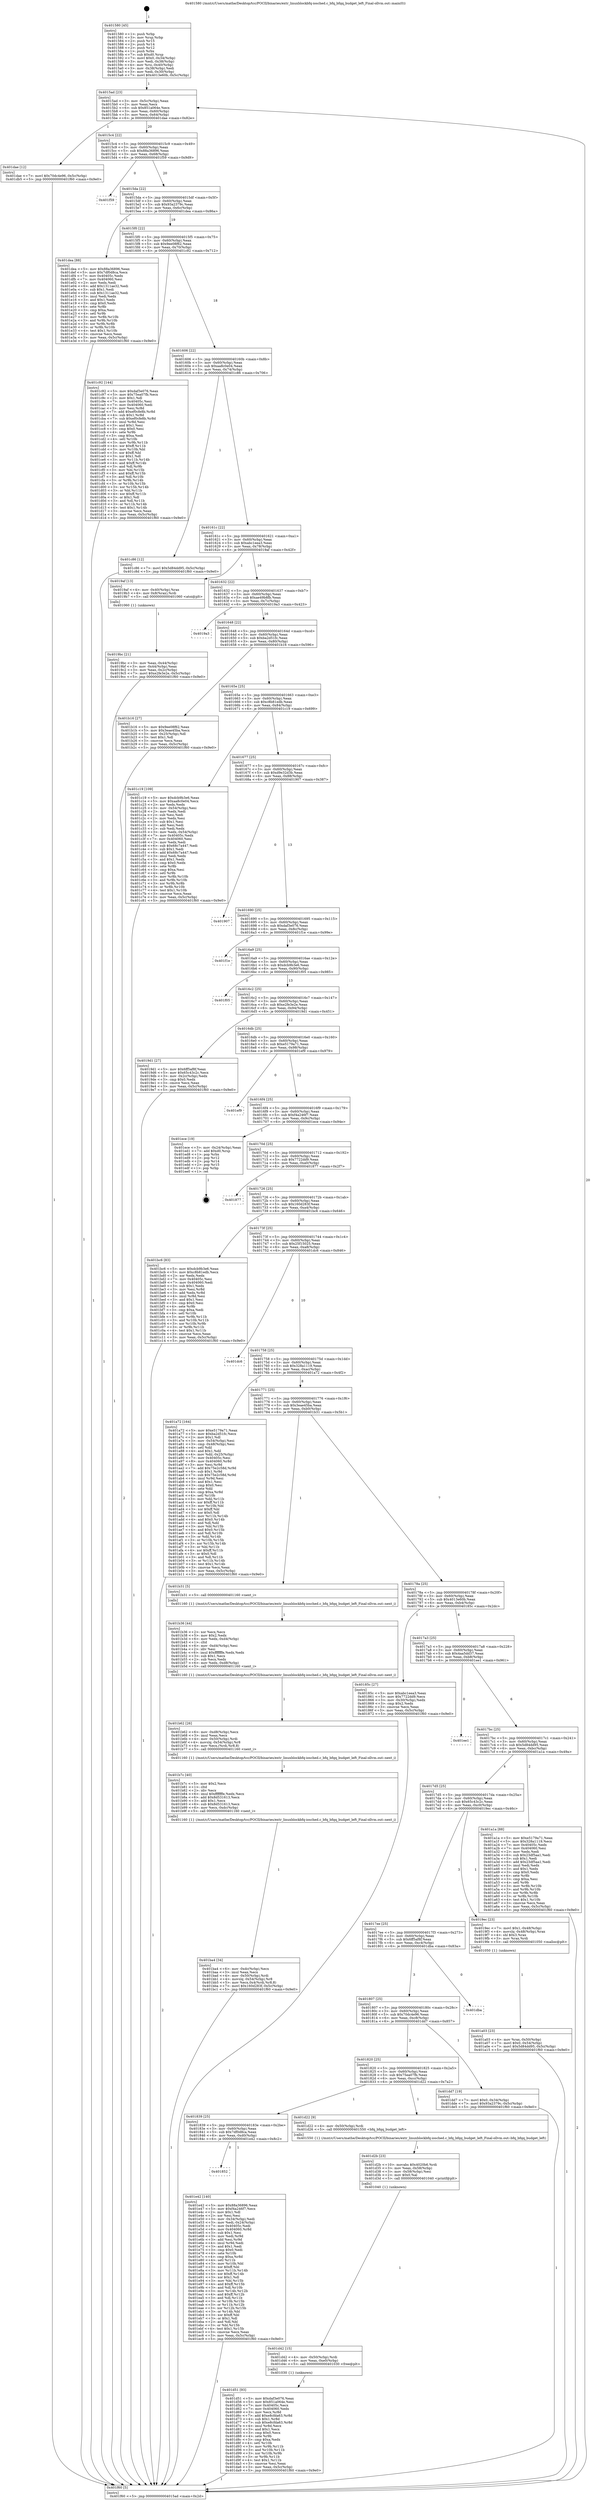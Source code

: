 digraph "0x401580" {
  label = "0x401580 (/mnt/c/Users/mathe/Desktop/tcc/POCII/binaries/extr_linuxblockbfq-iosched.c_bfq_bfqq_budget_left_Final-ollvm.out::main(0))"
  labelloc = "t"
  node[shape=record]

  Entry [label="",width=0.3,height=0.3,shape=circle,fillcolor=black,style=filled]
  "0x4015ad" [label="{
     0x4015ad [23]\l
     | [instrs]\l
     &nbsp;&nbsp;0x4015ad \<+3\>: mov -0x5c(%rbp),%eax\l
     &nbsp;&nbsp;0x4015b0 \<+2\>: mov %eax,%ecx\l
     &nbsp;&nbsp;0x4015b2 \<+6\>: sub $0x851a064e,%ecx\l
     &nbsp;&nbsp;0x4015b8 \<+3\>: mov %eax,-0x60(%rbp)\l
     &nbsp;&nbsp;0x4015bb \<+3\>: mov %ecx,-0x64(%rbp)\l
     &nbsp;&nbsp;0x4015be \<+6\>: je 0000000000401dae \<main+0x82e\>\l
  }"]
  "0x401dae" [label="{
     0x401dae [12]\l
     | [instrs]\l
     &nbsp;&nbsp;0x401dae \<+7\>: movl $0x70dc4e96,-0x5c(%rbp)\l
     &nbsp;&nbsp;0x401db5 \<+5\>: jmp 0000000000401f60 \<main+0x9e0\>\l
  }"]
  "0x4015c4" [label="{
     0x4015c4 [22]\l
     | [instrs]\l
     &nbsp;&nbsp;0x4015c4 \<+5\>: jmp 00000000004015c9 \<main+0x49\>\l
     &nbsp;&nbsp;0x4015c9 \<+3\>: mov -0x60(%rbp),%eax\l
     &nbsp;&nbsp;0x4015cc \<+5\>: sub $0x88a36896,%eax\l
     &nbsp;&nbsp;0x4015d1 \<+3\>: mov %eax,-0x68(%rbp)\l
     &nbsp;&nbsp;0x4015d4 \<+6\>: je 0000000000401f59 \<main+0x9d9\>\l
  }"]
  Exit [label="",width=0.3,height=0.3,shape=circle,fillcolor=black,style=filled,peripheries=2]
  "0x401f59" [label="{
     0x401f59\l
  }", style=dashed]
  "0x4015da" [label="{
     0x4015da [22]\l
     | [instrs]\l
     &nbsp;&nbsp;0x4015da \<+5\>: jmp 00000000004015df \<main+0x5f\>\l
     &nbsp;&nbsp;0x4015df \<+3\>: mov -0x60(%rbp),%eax\l
     &nbsp;&nbsp;0x4015e2 \<+5\>: sub $0x93a2379c,%eax\l
     &nbsp;&nbsp;0x4015e7 \<+3\>: mov %eax,-0x6c(%rbp)\l
     &nbsp;&nbsp;0x4015ea \<+6\>: je 0000000000401dea \<main+0x86a\>\l
  }"]
  "0x401852" [label="{
     0x401852\l
  }", style=dashed]
  "0x401dea" [label="{
     0x401dea [88]\l
     | [instrs]\l
     &nbsp;&nbsp;0x401dea \<+5\>: mov $0x88a36896,%eax\l
     &nbsp;&nbsp;0x401def \<+5\>: mov $0x7df0d8ca,%ecx\l
     &nbsp;&nbsp;0x401df4 \<+7\>: mov 0x40405c,%edx\l
     &nbsp;&nbsp;0x401dfb \<+7\>: mov 0x404060,%esi\l
     &nbsp;&nbsp;0x401e02 \<+2\>: mov %edx,%edi\l
     &nbsp;&nbsp;0x401e04 \<+6\>: add $0x1311ae32,%edi\l
     &nbsp;&nbsp;0x401e0a \<+3\>: sub $0x1,%edi\l
     &nbsp;&nbsp;0x401e0d \<+6\>: sub $0x1311ae32,%edi\l
     &nbsp;&nbsp;0x401e13 \<+3\>: imul %edi,%edx\l
     &nbsp;&nbsp;0x401e16 \<+3\>: and $0x1,%edx\l
     &nbsp;&nbsp;0x401e19 \<+3\>: cmp $0x0,%edx\l
     &nbsp;&nbsp;0x401e1c \<+4\>: sete %r8b\l
     &nbsp;&nbsp;0x401e20 \<+3\>: cmp $0xa,%esi\l
     &nbsp;&nbsp;0x401e23 \<+4\>: setl %r9b\l
     &nbsp;&nbsp;0x401e27 \<+3\>: mov %r8b,%r10b\l
     &nbsp;&nbsp;0x401e2a \<+3\>: and %r9b,%r10b\l
     &nbsp;&nbsp;0x401e2d \<+3\>: xor %r9b,%r8b\l
     &nbsp;&nbsp;0x401e30 \<+3\>: or %r8b,%r10b\l
     &nbsp;&nbsp;0x401e33 \<+4\>: test $0x1,%r10b\l
     &nbsp;&nbsp;0x401e37 \<+3\>: cmovne %ecx,%eax\l
     &nbsp;&nbsp;0x401e3a \<+3\>: mov %eax,-0x5c(%rbp)\l
     &nbsp;&nbsp;0x401e3d \<+5\>: jmp 0000000000401f60 \<main+0x9e0\>\l
  }"]
  "0x4015f0" [label="{
     0x4015f0 [22]\l
     | [instrs]\l
     &nbsp;&nbsp;0x4015f0 \<+5\>: jmp 00000000004015f5 \<main+0x75\>\l
     &nbsp;&nbsp;0x4015f5 \<+3\>: mov -0x60(%rbp),%eax\l
     &nbsp;&nbsp;0x4015f8 \<+5\>: sub $0x9ee08f62,%eax\l
     &nbsp;&nbsp;0x4015fd \<+3\>: mov %eax,-0x70(%rbp)\l
     &nbsp;&nbsp;0x401600 \<+6\>: je 0000000000401c92 \<main+0x712\>\l
  }"]
  "0x401e42" [label="{
     0x401e42 [140]\l
     | [instrs]\l
     &nbsp;&nbsp;0x401e42 \<+5\>: mov $0x88a36896,%eax\l
     &nbsp;&nbsp;0x401e47 \<+5\>: mov $0xf4a246f7,%ecx\l
     &nbsp;&nbsp;0x401e4c \<+2\>: mov $0x1,%dl\l
     &nbsp;&nbsp;0x401e4e \<+2\>: xor %esi,%esi\l
     &nbsp;&nbsp;0x401e50 \<+3\>: mov -0x34(%rbp),%edi\l
     &nbsp;&nbsp;0x401e53 \<+3\>: mov %edi,-0x24(%rbp)\l
     &nbsp;&nbsp;0x401e56 \<+7\>: mov 0x40405c,%edi\l
     &nbsp;&nbsp;0x401e5d \<+8\>: mov 0x404060,%r8d\l
     &nbsp;&nbsp;0x401e65 \<+3\>: sub $0x1,%esi\l
     &nbsp;&nbsp;0x401e68 \<+3\>: mov %edi,%r9d\l
     &nbsp;&nbsp;0x401e6b \<+3\>: add %esi,%r9d\l
     &nbsp;&nbsp;0x401e6e \<+4\>: imul %r9d,%edi\l
     &nbsp;&nbsp;0x401e72 \<+3\>: and $0x1,%edi\l
     &nbsp;&nbsp;0x401e75 \<+3\>: cmp $0x0,%edi\l
     &nbsp;&nbsp;0x401e78 \<+4\>: sete %r10b\l
     &nbsp;&nbsp;0x401e7c \<+4\>: cmp $0xa,%r8d\l
     &nbsp;&nbsp;0x401e80 \<+4\>: setl %r11b\l
     &nbsp;&nbsp;0x401e84 \<+3\>: mov %r10b,%bl\l
     &nbsp;&nbsp;0x401e87 \<+3\>: xor $0xff,%bl\l
     &nbsp;&nbsp;0x401e8a \<+3\>: mov %r11b,%r14b\l
     &nbsp;&nbsp;0x401e8d \<+4\>: xor $0xff,%r14b\l
     &nbsp;&nbsp;0x401e91 \<+3\>: xor $0x1,%dl\l
     &nbsp;&nbsp;0x401e94 \<+3\>: mov %bl,%r15b\l
     &nbsp;&nbsp;0x401e97 \<+4\>: and $0xff,%r15b\l
     &nbsp;&nbsp;0x401e9b \<+3\>: and %dl,%r10b\l
     &nbsp;&nbsp;0x401e9e \<+3\>: mov %r14b,%r12b\l
     &nbsp;&nbsp;0x401ea1 \<+4\>: and $0xff,%r12b\l
     &nbsp;&nbsp;0x401ea5 \<+3\>: and %dl,%r11b\l
     &nbsp;&nbsp;0x401ea8 \<+3\>: or %r10b,%r15b\l
     &nbsp;&nbsp;0x401eab \<+3\>: or %r11b,%r12b\l
     &nbsp;&nbsp;0x401eae \<+3\>: xor %r12b,%r15b\l
     &nbsp;&nbsp;0x401eb1 \<+3\>: or %r14b,%bl\l
     &nbsp;&nbsp;0x401eb4 \<+3\>: xor $0xff,%bl\l
     &nbsp;&nbsp;0x401eb7 \<+3\>: or $0x1,%dl\l
     &nbsp;&nbsp;0x401eba \<+2\>: and %dl,%bl\l
     &nbsp;&nbsp;0x401ebc \<+3\>: or %bl,%r15b\l
     &nbsp;&nbsp;0x401ebf \<+4\>: test $0x1,%r15b\l
     &nbsp;&nbsp;0x401ec3 \<+3\>: cmovne %ecx,%eax\l
     &nbsp;&nbsp;0x401ec6 \<+3\>: mov %eax,-0x5c(%rbp)\l
     &nbsp;&nbsp;0x401ec9 \<+5\>: jmp 0000000000401f60 \<main+0x9e0\>\l
  }"]
  "0x401c92" [label="{
     0x401c92 [144]\l
     | [instrs]\l
     &nbsp;&nbsp;0x401c92 \<+5\>: mov $0xdaf3e076,%eax\l
     &nbsp;&nbsp;0x401c97 \<+5\>: mov $0x75ea07fb,%ecx\l
     &nbsp;&nbsp;0x401c9c \<+2\>: mov $0x1,%dl\l
     &nbsp;&nbsp;0x401c9e \<+7\>: mov 0x40405c,%esi\l
     &nbsp;&nbsp;0x401ca5 \<+7\>: mov 0x404060,%edi\l
     &nbsp;&nbsp;0x401cac \<+3\>: mov %esi,%r8d\l
     &nbsp;&nbsp;0x401caf \<+7\>: add $0xef0cfe8b,%r8d\l
     &nbsp;&nbsp;0x401cb6 \<+4\>: sub $0x1,%r8d\l
     &nbsp;&nbsp;0x401cba \<+7\>: sub $0xef0cfe8b,%r8d\l
     &nbsp;&nbsp;0x401cc1 \<+4\>: imul %r8d,%esi\l
     &nbsp;&nbsp;0x401cc5 \<+3\>: and $0x1,%esi\l
     &nbsp;&nbsp;0x401cc8 \<+3\>: cmp $0x0,%esi\l
     &nbsp;&nbsp;0x401ccb \<+4\>: sete %r9b\l
     &nbsp;&nbsp;0x401ccf \<+3\>: cmp $0xa,%edi\l
     &nbsp;&nbsp;0x401cd2 \<+4\>: setl %r10b\l
     &nbsp;&nbsp;0x401cd6 \<+3\>: mov %r9b,%r11b\l
     &nbsp;&nbsp;0x401cd9 \<+4\>: xor $0xff,%r11b\l
     &nbsp;&nbsp;0x401cdd \<+3\>: mov %r10b,%bl\l
     &nbsp;&nbsp;0x401ce0 \<+3\>: xor $0xff,%bl\l
     &nbsp;&nbsp;0x401ce3 \<+3\>: xor $0x1,%dl\l
     &nbsp;&nbsp;0x401ce6 \<+3\>: mov %r11b,%r14b\l
     &nbsp;&nbsp;0x401ce9 \<+4\>: and $0xff,%r14b\l
     &nbsp;&nbsp;0x401ced \<+3\>: and %dl,%r9b\l
     &nbsp;&nbsp;0x401cf0 \<+3\>: mov %bl,%r15b\l
     &nbsp;&nbsp;0x401cf3 \<+4\>: and $0xff,%r15b\l
     &nbsp;&nbsp;0x401cf7 \<+3\>: and %dl,%r10b\l
     &nbsp;&nbsp;0x401cfa \<+3\>: or %r9b,%r14b\l
     &nbsp;&nbsp;0x401cfd \<+3\>: or %r10b,%r15b\l
     &nbsp;&nbsp;0x401d00 \<+3\>: xor %r15b,%r14b\l
     &nbsp;&nbsp;0x401d03 \<+3\>: or %bl,%r11b\l
     &nbsp;&nbsp;0x401d06 \<+4\>: xor $0xff,%r11b\l
     &nbsp;&nbsp;0x401d0a \<+3\>: or $0x1,%dl\l
     &nbsp;&nbsp;0x401d0d \<+3\>: and %dl,%r11b\l
     &nbsp;&nbsp;0x401d10 \<+3\>: or %r11b,%r14b\l
     &nbsp;&nbsp;0x401d13 \<+4\>: test $0x1,%r14b\l
     &nbsp;&nbsp;0x401d17 \<+3\>: cmovne %ecx,%eax\l
     &nbsp;&nbsp;0x401d1a \<+3\>: mov %eax,-0x5c(%rbp)\l
     &nbsp;&nbsp;0x401d1d \<+5\>: jmp 0000000000401f60 \<main+0x9e0\>\l
  }"]
  "0x401606" [label="{
     0x401606 [22]\l
     | [instrs]\l
     &nbsp;&nbsp;0x401606 \<+5\>: jmp 000000000040160b \<main+0x8b\>\l
     &nbsp;&nbsp;0x40160b \<+3\>: mov -0x60(%rbp),%eax\l
     &nbsp;&nbsp;0x40160e \<+5\>: sub $0xaa8c0e04,%eax\l
     &nbsp;&nbsp;0x401613 \<+3\>: mov %eax,-0x74(%rbp)\l
     &nbsp;&nbsp;0x401616 \<+6\>: je 0000000000401c86 \<main+0x706\>\l
  }"]
  "0x401d51" [label="{
     0x401d51 [93]\l
     | [instrs]\l
     &nbsp;&nbsp;0x401d51 \<+5\>: mov $0xdaf3e076,%eax\l
     &nbsp;&nbsp;0x401d56 \<+5\>: mov $0x851a064e,%esi\l
     &nbsp;&nbsp;0x401d5b \<+7\>: mov 0x40405c,%ecx\l
     &nbsp;&nbsp;0x401d62 \<+7\>: mov 0x404060,%edx\l
     &nbsp;&nbsp;0x401d69 \<+3\>: mov %ecx,%r8d\l
     &nbsp;&nbsp;0x401d6c \<+7\>: add $0xe8cfda63,%r8d\l
     &nbsp;&nbsp;0x401d73 \<+4\>: sub $0x1,%r8d\l
     &nbsp;&nbsp;0x401d77 \<+7\>: sub $0xe8cfda63,%r8d\l
     &nbsp;&nbsp;0x401d7e \<+4\>: imul %r8d,%ecx\l
     &nbsp;&nbsp;0x401d82 \<+3\>: and $0x1,%ecx\l
     &nbsp;&nbsp;0x401d85 \<+3\>: cmp $0x0,%ecx\l
     &nbsp;&nbsp;0x401d88 \<+4\>: sete %r9b\l
     &nbsp;&nbsp;0x401d8c \<+3\>: cmp $0xa,%edx\l
     &nbsp;&nbsp;0x401d8f \<+4\>: setl %r10b\l
     &nbsp;&nbsp;0x401d93 \<+3\>: mov %r9b,%r11b\l
     &nbsp;&nbsp;0x401d96 \<+3\>: and %r10b,%r11b\l
     &nbsp;&nbsp;0x401d99 \<+3\>: xor %r10b,%r9b\l
     &nbsp;&nbsp;0x401d9c \<+3\>: or %r9b,%r11b\l
     &nbsp;&nbsp;0x401d9f \<+4\>: test $0x1,%r11b\l
     &nbsp;&nbsp;0x401da3 \<+3\>: cmovne %esi,%eax\l
     &nbsp;&nbsp;0x401da6 \<+3\>: mov %eax,-0x5c(%rbp)\l
     &nbsp;&nbsp;0x401da9 \<+5\>: jmp 0000000000401f60 \<main+0x9e0\>\l
  }"]
  "0x401c86" [label="{
     0x401c86 [12]\l
     | [instrs]\l
     &nbsp;&nbsp;0x401c86 \<+7\>: movl $0x5d84dd95,-0x5c(%rbp)\l
     &nbsp;&nbsp;0x401c8d \<+5\>: jmp 0000000000401f60 \<main+0x9e0\>\l
  }"]
  "0x40161c" [label="{
     0x40161c [22]\l
     | [instrs]\l
     &nbsp;&nbsp;0x40161c \<+5\>: jmp 0000000000401621 \<main+0xa1\>\l
     &nbsp;&nbsp;0x401621 \<+3\>: mov -0x60(%rbp),%eax\l
     &nbsp;&nbsp;0x401624 \<+5\>: sub $0xabc1eea3,%eax\l
     &nbsp;&nbsp;0x401629 \<+3\>: mov %eax,-0x78(%rbp)\l
     &nbsp;&nbsp;0x40162c \<+6\>: je 00000000004019af \<main+0x42f\>\l
  }"]
  "0x401d42" [label="{
     0x401d42 [15]\l
     | [instrs]\l
     &nbsp;&nbsp;0x401d42 \<+4\>: mov -0x50(%rbp),%rdi\l
     &nbsp;&nbsp;0x401d46 \<+6\>: mov %eax,-0xe0(%rbp)\l
     &nbsp;&nbsp;0x401d4c \<+5\>: call 0000000000401030 \<free@plt\>\l
     | [calls]\l
     &nbsp;&nbsp;0x401030 \{1\} (unknown)\l
  }"]
  "0x4019af" [label="{
     0x4019af [13]\l
     | [instrs]\l
     &nbsp;&nbsp;0x4019af \<+4\>: mov -0x40(%rbp),%rax\l
     &nbsp;&nbsp;0x4019b3 \<+4\>: mov 0x8(%rax),%rdi\l
     &nbsp;&nbsp;0x4019b7 \<+5\>: call 0000000000401060 \<atoi@plt\>\l
     | [calls]\l
     &nbsp;&nbsp;0x401060 \{1\} (unknown)\l
  }"]
  "0x401632" [label="{
     0x401632 [22]\l
     | [instrs]\l
     &nbsp;&nbsp;0x401632 \<+5\>: jmp 0000000000401637 \<main+0xb7\>\l
     &nbsp;&nbsp;0x401637 \<+3\>: mov -0x60(%rbp),%eax\l
     &nbsp;&nbsp;0x40163a \<+5\>: sub $0xae49b8fb,%eax\l
     &nbsp;&nbsp;0x40163f \<+3\>: mov %eax,-0x7c(%rbp)\l
     &nbsp;&nbsp;0x401642 \<+6\>: je 00000000004019a3 \<main+0x423\>\l
  }"]
  "0x401d2b" [label="{
     0x401d2b [23]\l
     | [instrs]\l
     &nbsp;&nbsp;0x401d2b \<+10\>: movabs $0x4020b6,%rdi\l
     &nbsp;&nbsp;0x401d35 \<+3\>: mov %eax,-0x58(%rbp)\l
     &nbsp;&nbsp;0x401d38 \<+3\>: mov -0x58(%rbp),%esi\l
     &nbsp;&nbsp;0x401d3b \<+2\>: mov $0x0,%al\l
     &nbsp;&nbsp;0x401d3d \<+5\>: call 0000000000401040 \<printf@plt\>\l
     | [calls]\l
     &nbsp;&nbsp;0x401040 \{1\} (unknown)\l
  }"]
  "0x4019a3" [label="{
     0x4019a3\l
  }", style=dashed]
  "0x401648" [label="{
     0x401648 [22]\l
     | [instrs]\l
     &nbsp;&nbsp;0x401648 \<+5\>: jmp 000000000040164d \<main+0xcd\>\l
     &nbsp;&nbsp;0x40164d \<+3\>: mov -0x60(%rbp),%eax\l
     &nbsp;&nbsp;0x401650 \<+5\>: sub $0xba2d51fc,%eax\l
     &nbsp;&nbsp;0x401655 \<+3\>: mov %eax,-0x80(%rbp)\l
     &nbsp;&nbsp;0x401658 \<+6\>: je 0000000000401b16 \<main+0x596\>\l
  }"]
  "0x401839" [label="{
     0x401839 [25]\l
     | [instrs]\l
     &nbsp;&nbsp;0x401839 \<+5\>: jmp 000000000040183e \<main+0x2be\>\l
     &nbsp;&nbsp;0x40183e \<+3\>: mov -0x60(%rbp),%eax\l
     &nbsp;&nbsp;0x401841 \<+5\>: sub $0x7df0d8ca,%eax\l
     &nbsp;&nbsp;0x401846 \<+6\>: mov %eax,-0xd0(%rbp)\l
     &nbsp;&nbsp;0x40184c \<+6\>: je 0000000000401e42 \<main+0x8c2\>\l
  }"]
  "0x401b16" [label="{
     0x401b16 [27]\l
     | [instrs]\l
     &nbsp;&nbsp;0x401b16 \<+5\>: mov $0x9ee08f62,%eax\l
     &nbsp;&nbsp;0x401b1b \<+5\>: mov $0x3eae45ba,%ecx\l
     &nbsp;&nbsp;0x401b20 \<+3\>: mov -0x25(%rbp),%dl\l
     &nbsp;&nbsp;0x401b23 \<+3\>: test $0x1,%dl\l
     &nbsp;&nbsp;0x401b26 \<+3\>: cmovne %ecx,%eax\l
     &nbsp;&nbsp;0x401b29 \<+3\>: mov %eax,-0x5c(%rbp)\l
     &nbsp;&nbsp;0x401b2c \<+5\>: jmp 0000000000401f60 \<main+0x9e0\>\l
  }"]
  "0x40165e" [label="{
     0x40165e [25]\l
     | [instrs]\l
     &nbsp;&nbsp;0x40165e \<+5\>: jmp 0000000000401663 \<main+0xe3\>\l
     &nbsp;&nbsp;0x401663 \<+3\>: mov -0x60(%rbp),%eax\l
     &nbsp;&nbsp;0x401666 \<+5\>: sub $0xc8b81edb,%eax\l
     &nbsp;&nbsp;0x40166b \<+6\>: mov %eax,-0x84(%rbp)\l
     &nbsp;&nbsp;0x401671 \<+6\>: je 0000000000401c19 \<main+0x699\>\l
  }"]
  "0x401d22" [label="{
     0x401d22 [9]\l
     | [instrs]\l
     &nbsp;&nbsp;0x401d22 \<+4\>: mov -0x50(%rbp),%rdi\l
     &nbsp;&nbsp;0x401d26 \<+5\>: call 0000000000401550 \<bfq_bfqq_budget_left\>\l
     | [calls]\l
     &nbsp;&nbsp;0x401550 \{1\} (/mnt/c/Users/mathe/Desktop/tcc/POCII/binaries/extr_linuxblockbfq-iosched.c_bfq_bfqq_budget_left_Final-ollvm.out::bfq_bfqq_budget_left)\l
  }"]
  "0x401c19" [label="{
     0x401c19 [109]\l
     | [instrs]\l
     &nbsp;&nbsp;0x401c19 \<+5\>: mov $0xdcb9b3e6,%eax\l
     &nbsp;&nbsp;0x401c1e \<+5\>: mov $0xaa8c0e04,%ecx\l
     &nbsp;&nbsp;0x401c23 \<+2\>: xor %edx,%edx\l
     &nbsp;&nbsp;0x401c25 \<+3\>: mov -0x54(%rbp),%esi\l
     &nbsp;&nbsp;0x401c28 \<+2\>: mov %edx,%edi\l
     &nbsp;&nbsp;0x401c2a \<+2\>: sub %esi,%edi\l
     &nbsp;&nbsp;0x401c2c \<+2\>: mov %edx,%esi\l
     &nbsp;&nbsp;0x401c2e \<+3\>: sub $0x1,%esi\l
     &nbsp;&nbsp;0x401c31 \<+2\>: add %esi,%edi\l
     &nbsp;&nbsp;0x401c33 \<+2\>: sub %edi,%edx\l
     &nbsp;&nbsp;0x401c35 \<+3\>: mov %edx,-0x54(%rbp)\l
     &nbsp;&nbsp;0x401c38 \<+7\>: mov 0x40405c,%edx\l
     &nbsp;&nbsp;0x401c3f \<+7\>: mov 0x404060,%esi\l
     &nbsp;&nbsp;0x401c46 \<+2\>: mov %edx,%edi\l
     &nbsp;&nbsp;0x401c48 \<+6\>: sub $0x68c7a447,%edi\l
     &nbsp;&nbsp;0x401c4e \<+3\>: sub $0x1,%edi\l
     &nbsp;&nbsp;0x401c51 \<+6\>: add $0x68c7a447,%edi\l
     &nbsp;&nbsp;0x401c57 \<+3\>: imul %edi,%edx\l
     &nbsp;&nbsp;0x401c5a \<+3\>: and $0x1,%edx\l
     &nbsp;&nbsp;0x401c5d \<+3\>: cmp $0x0,%edx\l
     &nbsp;&nbsp;0x401c60 \<+4\>: sete %r8b\l
     &nbsp;&nbsp;0x401c64 \<+3\>: cmp $0xa,%esi\l
     &nbsp;&nbsp;0x401c67 \<+4\>: setl %r9b\l
     &nbsp;&nbsp;0x401c6b \<+3\>: mov %r8b,%r10b\l
     &nbsp;&nbsp;0x401c6e \<+3\>: and %r9b,%r10b\l
     &nbsp;&nbsp;0x401c71 \<+3\>: xor %r9b,%r8b\l
     &nbsp;&nbsp;0x401c74 \<+3\>: or %r8b,%r10b\l
     &nbsp;&nbsp;0x401c77 \<+4\>: test $0x1,%r10b\l
     &nbsp;&nbsp;0x401c7b \<+3\>: cmovne %ecx,%eax\l
     &nbsp;&nbsp;0x401c7e \<+3\>: mov %eax,-0x5c(%rbp)\l
     &nbsp;&nbsp;0x401c81 \<+5\>: jmp 0000000000401f60 \<main+0x9e0\>\l
  }"]
  "0x401677" [label="{
     0x401677 [25]\l
     | [instrs]\l
     &nbsp;&nbsp;0x401677 \<+5\>: jmp 000000000040167c \<main+0xfc\>\l
     &nbsp;&nbsp;0x40167c \<+3\>: mov -0x60(%rbp),%eax\l
     &nbsp;&nbsp;0x40167f \<+5\>: sub $0xd9e32d3b,%eax\l
     &nbsp;&nbsp;0x401684 \<+6\>: mov %eax,-0x88(%rbp)\l
     &nbsp;&nbsp;0x40168a \<+6\>: je 0000000000401907 \<main+0x387\>\l
  }"]
  "0x401820" [label="{
     0x401820 [25]\l
     | [instrs]\l
     &nbsp;&nbsp;0x401820 \<+5\>: jmp 0000000000401825 \<main+0x2a5\>\l
     &nbsp;&nbsp;0x401825 \<+3\>: mov -0x60(%rbp),%eax\l
     &nbsp;&nbsp;0x401828 \<+5\>: sub $0x75ea07fb,%eax\l
     &nbsp;&nbsp;0x40182d \<+6\>: mov %eax,-0xcc(%rbp)\l
     &nbsp;&nbsp;0x401833 \<+6\>: je 0000000000401d22 \<main+0x7a2\>\l
  }"]
  "0x401907" [label="{
     0x401907\l
  }", style=dashed]
  "0x401690" [label="{
     0x401690 [25]\l
     | [instrs]\l
     &nbsp;&nbsp;0x401690 \<+5\>: jmp 0000000000401695 \<main+0x115\>\l
     &nbsp;&nbsp;0x401695 \<+3\>: mov -0x60(%rbp),%eax\l
     &nbsp;&nbsp;0x401698 \<+5\>: sub $0xdaf3e076,%eax\l
     &nbsp;&nbsp;0x40169d \<+6\>: mov %eax,-0x8c(%rbp)\l
     &nbsp;&nbsp;0x4016a3 \<+6\>: je 0000000000401f1e \<main+0x99e\>\l
  }"]
  "0x401dd7" [label="{
     0x401dd7 [19]\l
     | [instrs]\l
     &nbsp;&nbsp;0x401dd7 \<+7\>: movl $0x0,-0x34(%rbp)\l
     &nbsp;&nbsp;0x401dde \<+7\>: movl $0x93a2379c,-0x5c(%rbp)\l
     &nbsp;&nbsp;0x401de5 \<+5\>: jmp 0000000000401f60 \<main+0x9e0\>\l
  }"]
  "0x401f1e" [label="{
     0x401f1e\l
  }", style=dashed]
  "0x4016a9" [label="{
     0x4016a9 [25]\l
     | [instrs]\l
     &nbsp;&nbsp;0x4016a9 \<+5\>: jmp 00000000004016ae \<main+0x12e\>\l
     &nbsp;&nbsp;0x4016ae \<+3\>: mov -0x60(%rbp),%eax\l
     &nbsp;&nbsp;0x4016b1 \<+5\>: sub $0xdcb9b3e6,%eax\l
     &nbsp;&nbsp;0x4016b6 \<+6\>: mov %eax,-0x90(%rbp)\l
     &nbsp;&nbsp;0x4016bc \<+6\>: je 0000000000401f05 \<main+0x985\>\l
  }"]
  "0x401807" [label="{
     0x401807 [25]\l
     | [instrs]\l
     &nbsp;&nbsp;0x401807 \<+5\>: jmp 000000000040180c \<main+0x28c\>\l
     &nbsp;&nbsp;0x40180c \<+3\>: mov -0x60(%rbp),%eax\l
     &nbsp;&nbsp;0x40180f \<+5\>: sub $0x70dc4e96,%eax\l
     &nbsp;&nbsp;0x401814 \<+6\>: mov %eax,-0xc8(%rbp)\l
     &nbsp;&nbsp;0x40181a \<+6\>: je 0000000000401dd7 \<main+0x857\>\l
  }"]
  "0x401f05" [label="{
     0x401f05\l
  }", style=dashed]
  "0x4016c2" [label="{
     0x4016c2 [25]\l
     | [instrs]\l
     &nbsp;&nbsp;0x4016c2 \<+5\>: jmp 00000000004016c7 \<main+0x147\>\l
     &nbsp;&nbsp;0x4016c7 \<+3\>: mov -0x60(%rbp),%eax\l
     &nbsp;&nbsp;0x4016ca \<+5\>: sub $0xe2fe3e2e,%eax\l
     &nbsp;&nbsp;0x4016cf \<+6\>: mov %eax,-0x94(%rbp)\l
     &nbsp;&nbsp;0x4016d5 \<+6\>: je 00000000004019d1 \<main+0x451\>\l
  }"]
  "0x401dba" [label="{
     0x401dba\l
  }", style=dashed]
  "0x4019d1" [label="{
     0x4019d1 [27]\l
     | [instrs]\l
     &nbsp;&nbsp;0x4019d1 \<+5\>: mov $0x6ff5af8f,%eax\l
     &nbsp;&nbsp;0x4019d6 \<+5\>: mov $0x65c43c2c,%ecx\l
     &nbsp;&nbsp;0x4019db \<+3\>: mov -0x2c(%rbp),%edx\l
     &nbsp;&nbsp;0x4019de \<+3\>: cmp $0x0,%edx\l
     &nbsp;&nbsp;0x4019e1 \<+3\>: cmove %ecx,%eax\l
     &nbsp;&nbsp;0x4019e4 \<+3\>: mov %eax,-0x5c(%rbp)\l
     &nbsp;&nbsp;0x4019e7 \<+5\>: jmp 0000000000401f60 \<main+0x9e0\>\l
  }"]
  "0x4016db" [label="{
     0x4016db [25]\l
     | [instrs]\l
     &nbsp;&nbsp;0x4016db \<+5\>: jmp 00000000004016e0 \<main+0x160\>\l
     &nbsp;&nbsp;0x4016e0 \<+3\>: mov -0x60(%rbp),%eax\l
     &nbsp;&nbsp;0x4016e3 \<+5\>: sub $0xe5179a71,%eax\l
     &nbsp;&nbsp;0x4016e8 \<+6\>: mov %eax,-0x98(%rbp)\l
     &nbsp;&nbsp;0x4016ee \<+6\>: je 0000000000401ef9 \<main+0x979\>\l
  }"]
  "0x401ba4" [label="{
     0x401ba4 [34]\l
     | [instrs]\l
     &nbsp;&nbsp;0x401ba4 \<+6\>: mov -0xdc(%rbp),%ecx\l
     &nbsp;&nbsp;0x401baa \<+3\>: imul %eax,%ecx\l
     &nbsp;&nbsp;0x401bad \<+4\>: mov -0x50(%rbp),%rdi\l
     &nbsp;&nbsp;0x401bb1 \<+4\>: movslq -0x54(%rbp),%r8\l
     &nbsp;&nbsp;0x401bb5 \<+5\>: mov %ecx,0x4(%rdi,%r8,8)\l
     &nbsp;&nbsp;0x401bba \<+7\>: movl $0x160d283f,-0x5c(%rbp)\l
     &nbsp;&nbsp;0x401bc1 \<+5\>: jmp 0000000000401f60 \<main+0x9e0\>\l
  }"]
  "0x401ef9" [label="{
     0x401ef9\l
  }", style=dashed]
  "0x4016f4" [label="{
     0x4016f4 [25]\l
     | [instrs]\l
     &nbsp;&nbsp;0x4016f4 \<+5\>: jmp 00000000004016f9 \<main+0x179\>\l
     &nbsp;&nbsp;0x4016f9 \<+3\>: mov -0x60(%rbp),%eax\l
     &nbsp;&nbsp;0x4016fc \<+5\>: sub $0xf4a246f7,%eax\l
     &nbsp;&nbsp;0x401701 \<+6\>: mov %eax,-0x9c(%rbp)\l
     &nbsp;&nbsp;0x401707 \<+6\>: je 0000000000401ece \<main+0x94e\>\l
  }"]
  "0x401b7c" [label="{
     0x401b7c [40]\l
     | [instrs]\l
     &nbsp;&nbsp;0x401b7c \<+5\>: mov $0x2,%ecx\l
     &nbsp;&nbsp;0x401b81 \<+1\>: cltd\l
     &nbsp;&nbsp;0x401b82 \<+2\>: idiv %ecx\l
     &nbsp;&nbsp;0x401b84 \<+6\>: imul $0xfffffffe,%edx,%ecx\l
     &nbsp;&nbsp;0x401b8a \<+6\>: add $0x8d531613,%ecx\l
     &nbsp;&nbsp;0x401b90 \<+3\>: add $0x1,%ecx\l
     &nbsp;&nbsp;0x401b93 \<+6\>: sub $0x8d531613,%ecx\l
     &nbsp;&nbsp;0x401b99 \<+6\>: mov %ecx,-0xdc(%rbp)\l
     &nbsp;&nbsp;0x401b9f \<+5\>: call 0000000000401160 \<next_i\>\l
     | [calls]\l
     &nbsp;&nbsp;0x401160 \{1\} (/mnt/c/Users/mathe/Desktop/tcc/POCII/binaries/extr_linuxblockbfq-iosched.c_bfq_bfqq_budget_left_Final-ollvm.out::next_i)\l
  }"]
  "0x401ece" [label="{
     0x401ece [19]\l
     | [instrs]\l
     &nbsp;&nbsp;0x401ece \<+3\>: mov -0x24(%rbp),%eax\l
     &nbsp;&nbsp;0x401ed1 \<+7\>: add $0xd0,%rsp\l
     &nbsp;&nbsp;0x401ed8 \<+1\>: pop %rbx\l
     &nbsp;&nbsp;0x401ed9 \<+2\>: pop %r12\l
     &nbsp;&nbsp;0x401edb \<+2\>: pop %r14\l
     &nbsp;&nbsp;0x401edd \<+2\>: pop %r15\l
     &nbsp;&nbsp;0x401edf \<+1\>: pop %rbp\l
     &nbsp;&nbsp;0x401ee0 \<+1\>: ret\l
  }"]
  "0x40170d" [label="{
     0x40170d [25]\l
     | [instrs]\l
     &nbsp;&nbsp;0x40170d \<+5\>: jmp 0000000000401712 \<main+0x192\>\l
     &nbsp;&nbsp;0x401712 \<+3\>: mov -0x60(%rbp),%eax\l
     &nbsp;&nbsp;0x401715 \<+5\>: sub $0x7722dd9,%eax\l
     &nbsp;&nbsp;0x40171a \<+6\>: mov %eax,-0xa0(%rbp)\l
     &nbsp;&nbsp;0x401720 \<+6\>: je 0000000000401877 \<main+0x2f7\>\l
  }"]
  "0x401b62" [label="{
     0x401b62 [26]\l
     | [instrs]\l
     &nbsp;&nbsp;0x401b62 \<+6\>: mov -0xd8(%rbp),%ecx\l
     &nbsp;&nbsp;0x401b68 \<+3\>: imul %eax,%ecx\l
     &nbsp;&nbsp;0x401b6b \<+4\>: mov -0x50(%rbp),%rdi\l
     &nbsp;&nbsp;0x401b6f \<+4\>: movslq -0x54(%rbp),%r8\l
     &nbsp;&nbsp;0x401b73 \<+4\>: mov %ecx,(%rdi,%r8,8)\l
     &nbsp;&nbsp;0x401b77 \<+5\>: call 0000000000401160 \<next_i\>\l
     | [calls]\l
     &nbsp;&nbsp;0x401160 \{1\} (/mnt/c/Users/mathe/Desktop/tcc/POCII/binaries/extr_linuxblockbfq-iosched.c_bfq_bfqq_budget_left_Final-ollvm.out::next_i)\l
  }"]
  "0x401877" [label="{
     0x401877\l
  }", style=dashed]
  "0x401726" [label="{
     0x401726 [25]\l
     | [instrs]\l
     &nbsp;&nbsp;0x401726 \<+5\>: jmp 000000000040172b \<main+0x1ab\>\l
     &nbsp;&nbsp;0x40172b \<+3\>: mov -0x60(%rbp),%eax\l
     &nbsp;&nbsp;0x40172e \<+5\>: sub $0x160d283f,%eax\l
     &nbsp;&nbsp;0x401733 \<+6\>: mov %eax,-0xa4(%rbp)\l
     &nbsp;&nbsp;0x401739 \<+6\>: je 0000000000401bc6 \<main+0x646\>\l
  }"]
  "0x401b36" [label="{
     0x401b36 [44]\l
     | [instrs]\l
     &nbsp;&nbsp;0x401b36 \<+2\>: xor %ecx,%ecx\l
     &nbsp;&nbsp;0x401b38 \<+5\>: mov $0x2,%edx\l
     &nbsp;&nbsp;0x401b3d \<+6\>: mov %edx,-0xd4(%rbp)\l
     &nbsp;&nbsp;0x401b43 \<+1\>: cltd\l
     &nbsp;&nbsp;0x401b44 \<+6\>: mov -0xd4(%rbp),%esi\l
     &nbsp;&nbsp;0x401b4a \<+2\>: idiv %esi\l
     &nbsp;&nbsp;0x401b4c \<+6\>: imul $0xfffffffe,%edx,%edx\l
     &nbsp;&nbsp;0x401b52 \<+3\>: sub $0x1,%ecx\l
     &nbsp;&nbsp;0x401b55 \<+2\>: sub %ecx,%edx\l
     &nbsp;&nbsp;0x401b57 \<+6\>: mov %edx,-0xd8(%rbp)\l
     &nbsp;&nbsp;0x401b5d \<+5\>: call 0000000000401160 \<next_i\>\l
     | [calls]\l
     &nbsp;&nbsp;0x401160 \{1\} (/mnt/c/Users/mathe/Desktop/tcc/POCII/binaries/extr_linuxblockbfq-iosched.c_bfq_bfqq_budget_left_Final-ollvm.out::next_i)\l
  }"]
  "0x401bc6" [label="{
     0x401bc6 [83]\l
     | [instrs]\l
     &nbsp;&nbsp;0x401bc6 \<+5\>: mov $0xdcb9b3e6,%eax\l
     &nbsp;&nbsp;0x401bcb \<+5\>: mov $0xc8b81edb,%ecx\l
     &nbsp;&nbsp;0x401bd0 \<+2\>: xor %edx,%edx\l
     &nbsp;&nbsp;0x401bd2 \<+7\>: mov 0x40405c,%esi\l
     &nbsp;&nbsp;0x401bd9 \<+7\>: mov 0x404060,%edi\l
     &nbsp;&nbsp;0x401be0 \<+3\>: sub $0x1,%edx\l
     &nbsp;&nbsp;0x401be3 \<+3\>: mov %esi,%r8d\l
     &nbsp;&nbsp;0x401be6 \<+3\>: add %edx,%r8d\l
     &nbsp;&nbsp;0x401be9 \<+4\>: imul %r8d,%esi\l
     &nbsp;&nbsp;0x401bed \<+3\>: and $0x1,%esi\l
     &nbsp;&nbsp;0x401bf0 \<+3\>: cmp $0x0,%esi\l
     &nbsp;&nbsp;0x401bf3 \<+4\>: sete %r9b\l
     &nbsp;&nbsp;0x401bf7 \<+3\>: cmp $0xa,%edi\l
     &nbsp;&nbsp;0x401bfa \<+4\>: setl %r10b\l
     &nbsp;&nbsp;0x401bfe \<+3\>: mov %r9b,%r11b\l
     &nbsp;&nbsp;0x401c01 \<+3\>: and %r10b,%r11b\l
     &nbsp;&nbsp;0x401c04 \<+3\>: xor %r10b,%r9b\l
     &nbsp;&nbsp;0x401c07 \<+3\>: or %r9b,%r11b\l
     &nbsp;&nbsp;0x401c0a \<+4\>: test $0x1,%r11b\l
     &nbsp;&nbsp;0x401c0e \<+3\>: cmovne %ecx,%eax\l
     &nbsp;&nbsp;0x401c11 \<+3\>: mov %eax,-0x5c(%rbp)\l
     &nbsp;&nbsp;0x401c14 \<+5\>: jmp 0000000000401f60 \<main+0x9e0\>\l
  }"]
  "0x40173f" [label="{
     0x40173f [25]\l
     | [instrs]\l
     &nbsp;&nbsp;0x40173f \<+5\>: jmp 0000000000401744 \<main+0x1c4\>\l
     &nbsp;&nbsp;0x401744 \<+3\>: mov -0x60(%rbp),%eax\l
     &nbsp;&nbsp;0x401747 \<+5\>: sub $0x25f15025,%eax\l
     &nbsp;&nbsp;0x40174c \<+6\>: mov %eax,-0xa8(%rbp)\l
     &nbsp;&nbsp;0x401752 \<+6\>: je 0000000000401dc6 \<main+0x846\>\l
  }"]
  "0x401a03" [label="{
     0x401a03 [23]\l
     | [instrs]\l
     &nbsp;&nbsp;0x401a03 \<+4\>: mov %rax,-0x50(%rbp)\l
     &nbsp;&nbsp;0x401a07 \<+7\>: movl $0x0,-0x54(%rbp)\l
     &nbsp;&nbsp;0x401a0e \<+7\>: movl $0x5d84dd95,-0x5c(%rbp)\l
     &nbsp;&nbsp;0x401a15 \<+5\>: jmp 0000000000401f60 \<main+0x9e0\>\l
  }"]
  "0x401dc6" [label="{
     0x401dc6\l
  }", style=dashed]
  "0x401758" [label="{
     0x401758 [25]\l
     | [instrs]\l
     &nbsp;&nbsp;0x401758 \<+5\>: jmp 000000000040175d \<main+0x1dd\>\l
     &nbsp;&nbsp;0x40175d \<+3\>: mov -0x60(%rbp),%eax\l
     &nbsp;&nbsp;0x401760 \<+5\>: sub $0x328a1119,%eax\l
     &nbsp;&nbsp;0x401765 \<+6\>: mov %eax,-0xac(%rbp)\l
     &nbsp;&nbsp;0x40176b \<+6\>: je 0000000000401a72 \<main+0x4f2\>\l
  }"]
  "0x4017ee" [label="{
     0x4017ee [25]\l
     | [instrs]\l
     &nbsp;&nbsp;0x4017ee \<+5\>: jmp 00000000004017f3 \<main+0x273\>\l
     &nbsp;&nbsp;0x4017f3 \<+3\>: mov -0x60(%rbp),%eax\l
     &nbsp;&nbsp;0x4017f6 \<+5\>: sub $0x6ff5af8f,%eax\l
     &nbsp;&nbsp;0x4017fb \<+6\>: mov %eax,-0xc4(%rbp)\l
     &nbsp;&nbsp;0x401801 \<+6\>: je 0000000000401dba \<main+0x83a\>\l
  }"]
  "0x401a72" [label="{
     0x401a72 [164]\l
     | [instrs]\l
     &nbsp;&nbsp;0x401a72 \<+5\>: mov $0xe5179a71,%eax\l
     &nbsp;&nbsp;0x401a77 \<+5\>: mov $0xba2d51fc,%ecx\l
     &nbsp;&nbsp;0x401a7c \<+2\>: mov $0x1,%dl\l
     &nbsp;&nbsp;0x401a7e \<+3\>: mov -0x54(%rbp),%esi\l
     &nbsp;&nbsp;0x401a81 \<+3\>: cmp -0x48(%rbp),%esi\l
     &nbsp;&nbsp;0x401a84 \<+4\>: setl %dil\l
     &nbsp;&nbsp;0x401a88 \<+4\>: and $0x1,%dil\l
     &nbsp;&nbsp;0x401a8c \<+4\>: mov %dil,-0x25(%rbp)\l
     &nbsp;&nbsp;0x401a90 \<+7\>: mov 0x40405c,%esi\l
     &nbsp;&nbsp;0x401a97 \<+8\>: mov 0x404060,%r8d\l
     &nbsp;&nbsp;0x401a9f \<+3\>: mov %esi,%r9d\l
     &nbsp;&nbsp;0x401aa2 \<+7\>: add $0x75e2c58d,%r9d\l
     &nbsp;&nbsp;0x401aa9 \<+4\>: sub $0x1,%r9d\l
     &nbsp;&nbsp;0x401aad \<+7\>: sub $0x75e2c58d,%r9d\l
     &nbsp;&nbsp;0x401ab4 \<+4\>: imul %r9d,%esi\l
     &nbsp;&nbsp;0x401ab8 \<+3\>: and $0x1,%esi\l
     &nbsp;&nbsp;0x401abb \<+3\>: cmp $0x0,%esi\l
     &nbsp;&nbsp;0x401abe \<+4\>: sete %dil\l
     &nbsp;&nbsp;0x401ac2 \<+4\>: cmp $0xa,%r8d\l
     &nbsp;&nbsp;0x401ac6 \<+4\>: setl %r10b\l
     &nbsp;&nbsp;0x401aca \<+3\>: mov %dil,%r11b\l
     &nbsp;&nbsp;0x401acd \<+4\>: xor $0xff,%r11b\l
     &nbsp;&nbsp;0x401ad1 \<+3\>: mov %r10b,%bl\l
     &nbsp;&nbsp;0x401ad4 \<+3\>: xor $0xff,%bl\l
     &nbsp;&nbsp;0x401ad7 \<+3\>: xor $0x0,%dl\l
     &nbsp;&nbsp;0x401ada \<+3\>: mov %r11b,%r14b\l
     &nbsp;&nbsp;0x401add \<+4\>: and $0x0,%r14b\l
     &nbsp;&nbsp;0x401ae1 \<+3\>: and %dl,%dil\l
     &nbsp;&nbsp;0x401ae4 \<+3\>: mov %bl,%r15b\l
     &nbsp;&nbsp;0x401ae7 \<+4\>: and $0x0,%r15b\l
     &nbsp;&nbsp;0x401aeb \<+3\>: and %dl,%r10b\l
     &nbsp;&nbsp;0x401aee \<+3\>: or %dil,%r14b\l
     &nbsp;&nbsp;0x401af1 \<+3\>: or %r10b,%r15b\l
     &nbsp;&nbsp;0x401af4 \<+3\>: xor %r15b,%r14b\l
     &nbsp;&nbsp;0x401af7 \<+3\>: or %bl,%r11b\l
     &nbsp;&nbsp;0x401afa \<+4\>: xor $0xff,%r11b\l
     &nbsp;&nbsp;0x401afe \<+3\>: or $0x0,%dl\l
     &nbsp;&nbsp;0x401b01 \<+3\>: and %dl,%r11b\l
     &nbsp;&nbsp;0x401b04 \<+3\>: or %r11b,%r14b\l
     &nbsp;&nbsp;0x401b07 \<+4\>: test $0x1,%r14b\l
     &nbsp;&nbsp;0x401b0b \<+3\>: cmovne %ecx,%eax\l
     &nbsp;&nbsp;0x401b0e \<+3\>: mov %eax,-0x5c(%rbp)\l
     &nbsp;&nbsp;0x401b11 \<+5\>: jmp 0000000000401f60 \<main+0x9e0\>\l
  }"]
  "0x401771" [label="{
     0x401771 [25]\l
     | [instrs]\l
     &nbsp;&nbsp;0x401771 \<+5\>: jmp 0000000000401776 \<main+0x1f6\>\l
     &nbsp;&nbsp;0x401776 \<+3\>: mov -0x60(%rbp),%eax\l
     &nbsp;&nbsp;0x401779 \<+5\>: sub $0x3eae45ba,%eax\l
     &nbsp;&nbsp;0x40177e \<+6\>: mov %eax,-0xb0(%rbp)\l
     &nbsp;&nbsp;0x401784 \<+6\>: je 0000000000401b31 \<main+0x5b1\>\l
  }"]
  "0x4019ec" [label="{
     0x4019ec [23]\l
     | [instrs]\l
     &nbsp;&nbsp;0x4019ec \<+7\>: movl $0x1,-0x48(%rbp)\l
     &nbsp;&nbsp;0x4019f3 \<+4\>: movslq -0x48(%rbp),%rax\l
     &nbsp;&nbsp;0x4019f7 \<+4\>: shl $0x3,%rax\l
     &nbsp;&nbsp;0x4019fb \<+3\>: mov %rax,%rdi\l
     &nbsp;&nbsp;0x4019fe \<+5\>: call 0000000000401050 \<malloc@plt\>\l
     | [calls]\l
     &nbsp;&nbsp;0x401050 \{1\} (unknown)\l
  }"]
  "0x401b31" [label="{
     0x401b31 [5]\l
     | [instrs]\l
     &nbsp;&nbsp;0x401b31 \<+5\>: call 0000000000401160 \<next_i\>\l
     | [calls]\l
     &nbsp;&nbsp;0x401160 \{1\} (/mnt/c/Users/mathe/Desktop/tcc/POCII/binaries/extr_linuxblockbfq-iosched.c_bfq_bfqq_budget_left_Final-ollvm.out::next_i)\l
  }"]
  "0x40178a" [label="{
     0x40178a [25]\l
     | [instrs]\l
     &nbsp;&nbsp;0x40178a \<+5\>: jmp 000000000040178f \<main+0x20f\>\l
     &nbsp;&nbsp;0x40178f \<+3\>: mov -0x60(%rbp),%eax\l
     &nbsp;&nbsp;0x401792 \<+5\>: sub $0x4013e60b,%eax\l
     &nbsp;&nbsp;0x401797 \<+6\>: mov %eax,-0xb4(%rbp)\l
     &nbsp;&nbsp;0x40179d \<+6\>: je 000000000040185c \<main+0x2dc\>\l
  }"]
  "0x4017d5" [label="{
     0x4017d5 [25]\l
     | [instrs]\l
     &nbsp;&nbsp;0x4017d5 \<+5\>: jmp 00000000004017da \<main+0x25a\>\l
     &nbsp;&nbsp;0x4017da \<+3\>: mov -0x60(%rbp),%eax\l
     &nbsp;&nbsp;0x4017dd \<+5\>: sub $0x65c43c2c,%eax\l
     &nbsp;&nbsp;0x4017e2 \<+6\>: mov %eax,-0xc0(%rbp)\l
     &nbsp;&nbsp;0x4017e8 \<+6\>: je 00000000004019ec \<main+0x46c\>\l
  }"]
  "0x40185c" [label="{
     0x40185c [27]\l
     | [instrs]\l
     &nbsp;&nbsp;0x40185c \<+5\>: mov $0xabc1eea3,%eax\l
     &nbsp;&nbsp;0x401861 \<+5\>: mov $0x7722dd9,%ecx\l
     &nbsp;&nbsp;0x401866 \<+3\>: mov -0x30(%rbp),%edx\l
     &nbsp;&nbsp;0x401869 \<+3\>: cmp $0x2,%edx\l
     &nbsp;&nbsp;0x40186c \<+3\>: cmovne %ecx,%eax\l
     &nbsp;&nbsp;0x40186f \<+3\>: mov %eax,-0x5c(%rbp)\l
     &nbsp;&nbsp;0x401872 \<+5\>: jmp 0000000000401f60 \<main+0x9e0\>\l
  }"]
  "0x4017a3" [label="{
     0x4017a3 [25]\l
     | [instrs]\l
     &nbsp;&nbsp;0x4017a3 \<+5\>: jmp 00000000004017a8 \<main+0x228\>\l
     &nbsp;&nbsp;0x4017a8 \<+3\>: mov -0x60(%rbp),%eax\l
     &nbsp;&nbsp;0x4017ab \<+5\>: sub $0x4aa5dd37,%eax\l
     &nbsp;&nbsp;0x4017b0 \<+6\>: mov %eax,-0xb8(%rbp)\l
     &nbsp;&nbsp;0x4017b6 \<+6\>: je 0000000000401ee1 \<main+0x961\>\l
  }"]
  "0x401f60" [label="{
     0x401f60 [5]\l
     | [instrs]\l
     &nbsp;&nbsp;0x401f60 \<+5\>: jmp 00000000004015ad \<main+0x2d\>\l
  }"]
  "0x401580" [label="{
     0x401580 [45]\l
     | [instrs]\l
     &nbsp;&nbsp;0x401580 \<+1\>: push %rbp\l
     &nbsp;&nbsp;0x401581 \<+3\>: mov %rsp,%rbp\l
     &nbsp;&nbsp;0x401584 \<+2\>: push %r15\l
     &nbsp;&nbsp;0x401586 \<+2\>: push %r14\l
     &nbsp;&nbsp;0x401588 \<+2\>: push %r12\l
     &nbsp;&nbsp;0x40158a \<+1\>: push %rbx\l
     &nbsp;&nbsp;0x40158b \<+7\>: sub $0xd0,%rsp\l
     &nbsp;&nbsp;0x401592 \<+7\>: movl $0x0,-0x34(%rbp)\l
     &nbsp;&nbsp;0x401599 \<+3\>: mov %edi,-0x38(%rbp)\l
     &nbsp;&nbsp;0x40159c \<+4\>: mov %rsi,-0x40(%rbp)\l
     &nbsp;&nbsp;0x4015a0 \<+3\>: mov -0x38(%rbp),%edi\l
     &nbsp;&nbsp;0x4015a3 \<+3\>: mov %edi,-0x30(%rbp)\l
     &nbsp;&nbsp;0x4015a6 \<+7\>: movl $0x4013e60b,-0x5c(%rbp)\l
  }"]
  "0x4019bc" [label="{
     0x4019bc [21]\l
     | [instrs]\l
     &nbsp;&nbsp;0x4019bc \<+3\>: mov %eax,-0x44(%rbp)\l
     &nbsp;&nbsp;0x4019bf \<+3\>: mov -0x44(%rbp),%eax\l
     &nbsp;&nbsp;0x4019c2 \<+3\>: mov %eax,-0x2c(%rbp)\l
     &nbsp;&nbsp;0x4019c5 \<+7\>: movl $0xe2fe3e2e,-0x5c(%rbp)\l
     &nbsp;&nbsp;0x4019cc \<+5\>: jmp 0000000000401f60 \<main+0x9e0\>\l
  }"]
  "0x401a1a" [label="{
     0x401a1a [88]\l
     | [instrs]\l
     &nbsp;&nbsp;0x401a1a \<+5\>: mov $0xe5179a71,%eax\l
     &nbsp;&nbsp;0x401a1f \<+5\>: mov $0x328a1119,%ecx\l
     &nbsp;&nbsp;0x401a24 \<+7\>: mov 0x40405c,%edx\l
     &nbsp;&nbsp;0x401a2b \<+7\>: mov 0x404060,%esi\l
     &nbsp;&nbsp;0x401a32 \<+2\>: mov %edx,%edi\l
     &nbsp;&nbsp;0x401a34 \<+6\>: sub $0x23df5aa1,%edi\l
     &nbsp;&nbsp;0x401a3a \<+3\>: sub $0x1,%edi\l
     &nbsp;&nbsp;0x401a3d \<+6\>: add $0x23df5aa1,%edi\l
     &nbsp;&nbsp;0x401a43 \<+3\>: imul %edi,%edx\l
     &nbsp;&nbsp;0x401a46 \<+3\>: and $0x1,%edx\l
     &nbsp;&nbsp;0x401a49 \<+3\>: cmp $0x0,%edx\l
     &nbsp;&nbsp;0x401a4c \<+4\>: sete %r8b\l
     &nbsp;&nbsp;0x401a50 \<+3\>: cmp $0xa,%esi\l
     &nbsp;&nbsp;0x401a53 \<+4\>: setl %r9b\l
     &nbsp;&nbsp;0x401a57 \<+3\>: mov %r8b,%r10b\l
     &nbsp;&nbsp;0x401a5a \<+3\>: and %r9b,%r10b\l
     &nbsp;&nbsp;0x401a5d \<+3\>: xor %r9b,%r8b\l
     &nbsp;&nbsp;0x401a60 \<+3\>: or %r8b,%r10b\l
     &nbsp;&nbsp;0x401a63 \<+4\>: test $0x1,%r10b\l
     &nbsp;&nbsp;0x401a67 \<+3\>: cmovne %ecx,%eax\l
     &nbsp;&nbsp;0x401a6a \<+3\>: mov %eax,-0x5c(%rbp)\l
     &nbsp;&nbsp;0x401a6d \<+5\>: jmp 0000000000401f60 \<main+0x9e0\>\l
  }"]
  "0x401ee1" [label="{
     0x401ee1\l
  }", style=dashed]
  "0x4017bc" [label="{
     0x4017bc [25]\l
     | [instrs]\l
     &nbsp;&nbsp;0x4017bc \<+5\>: jmp 00000000004017c1 \<main+0x241\>\l
     &nbsp;&nbsp;0x4017c1 \<+3\>: mov -0x60(%rbp),%eax\l
     &nbsp;&nbsp;0x4017c4 \<+5\>: sub $0x5d84dd95,%eax\l
     &nbsp;&nbsp;0x4017c9 \<+6\>: mov %eax,-0xbc(%rbp)\l
     &nbsp;&nbsp;0x4017cf \<+6\>: je 0000000000401a1a \<main+0x49a\>\l
  }"]
  Entry -> "0x401580" [label=" 1"]
  "0x4015ad" -> "0x401dae" [label=" 1"]
  "0x4015ad" -> "0x4015c4" [label=" 20"]
  "0x401ece" -> Exit [label=" 1"]
  "0x4015c4" -> "0x401f59" [label=" 0"]
  "0x4015c4" -> "0x4015da" [label=" 20"]
  "0x401e42" -> "0x401f60" [label=" 1"]
  "0x4015da" -> "0x401dea" [label=" 1"]
  "0x4015da" -> "0x4015f0" [label=" 19"]
  "0x401839" -> "0x401852" [label=" 0"]
  "0x4015f0" -> "0x401c92" [label=" 1"]
  "0x4015f0" -> "0x401606" [label=" 18"]
  "0x401839" -> "0x401e42" [label=" 1"]
  "0x401606" -> "0x401c86" [label=" 1"]
  "0x401606" -> "0x40161c" [label=" 17"]
  "0x401dea" -> "0x401f60" [label=" 1"]
  "0x40161c" -> "0x4019af" [label=" 1"]
  "0x40161c" -> "0x401632" [label=" 16"]
  "0x401dd7" -> "0x401f60" [label=" 1"]
  "0x401632" -> "0x4019a3" [label=" 0"]
  "0x401632" -> "0x401648" [label=" 16"]
  "0x401dae" -> "0x401f60" [label=" 1"]
  "0x401648" -> "0x401b16" [label=" 2"]
  "0x401648" -> "0x40165e" [label=" 14"]
  "0x401d51" -> "0x401f60" [label=" 1"]
  "0x40165e" -> "0x401c19" [label=" 1"]
  "0x40165e" -> "0x401677" [label=" 13"]
  "0x401d42" -> "0x401d51" [label=" 1"]
  "0x401677" -> "0x401907" [label=" 0"]
  "0x401677" -> "0x401690" [label=" 13"]
  "0x401d22" -> "0x401d2b" [label=" 1"]
  "0x401690" -> "0x401f1e" [label=" 0"]
  "0x401690" -> "0x4016a9" [label=" 13"]
  "0x401820" -> "0x401839" [label=" 1"]
  "0x4016a9" -> "0x401f05" [label=" 0"]
  "0x4016a9" -> "0x4016c2" [label=" 13"]
  "0x401d2b" -> "0x401d42" [label=" 1"]
  "0x4016c2" -> "0x4019d1" [label=" 1"]
  "0x4016c2" -> "0x4016db" [label=" 12"]
  "0x401807" -> "0x401820" [label=" 2"]
  "0x4016db" -> "0x401ef9" [label=" 0"]
  "0x4016db" -> "0x4016f4" [label=" 12"]
  "0x401820" -> "0x401d22" [label=" 1"]
  "0x4016f4" -> "0x401ece" [label=" 1"]
  "0x4016f4" -> "0x40170d" [label=" 11"]
  "0x4017ee" -> "0x401807" [label=" 3"]
  "0x40170d" -> "0x401877" [label=" 0"]
  "0x40170d" -> "0x401726" [label=" 11"]
  "0x4017ee" -> "0x401dba" [label=" 0"]
  "0x401726" -> "0x401bc6" [label=" 1"]
  "0x401726" -> "0x40173f" [label=" 10"]
  "0x401807" -> "0x401dd7" [label=" 1"]
  "0x40173f" -> "0x401dc6" [label=" 0"]
  "0x40173f" -> "0x401758" [label=" 10"]
  "0x401c92" -> "0x401f60" [label=" 1"]
  "0x401758" -> "0x401a72" [label=" 2"]
  "0x401758" -> "0x401771" [label=" 8"]
  "0x401c86" -> "0x401f60" [label=" 1"]
  "0x401771" -> "0x401b31" [label=" 1"]
  "0x401771" -> "0x40178a" [label=" 7"]
  "0x401c19" -> "0x401f60" [label=" 1"]
  "0x40178a" -> "0x40185c" [label=" 1"]
  "0x40178a" -> "0x4017a3" [label=" 6"]
  "0x40185c" -> "0x401f60" [label=" 1"]
  "0x401580" -> "0x4015ad" [label=" 1"]
  "0x401f60" -> "0x4015ad" [label=" 20"]
  "0x4019af" -> "0x4019bc" [label=" 1"]
  "0x4019bc" -> "0x401f60" [label=" 1"]
  "0x4019d1" -> "0x401f60" [label=" 1"]
  "0x401ba4" -> "0x401f60" [label=" 1"]
  "0x4017a3" -> "0x401ee1" [label=" 0"]
  "0x4017a3" -> "0x4017bc" [label=" 6"]
  "0x401b7c" -> "0x401ba4" [label=" 1"]
  "0x4017bc" -> "0x401a1a" [label=" 2"]
  "0x4017bc" -> "0x4017d5" [label=" 4"]
  "0x401bc6" -> "0x401f60" [label=" 1"]
  "0x4017d5" -> "0x4019ec" [label=" 1"]
  "0x4017d5" -> "0x4017ee" [label=" 3"]
  "0x4019ec" -> "0x401a03" [label=" 1"]
  "0x401a03" -> "0x401f60" [label=" 1"]
  "0x401a1a" -> "0x401f60" [label=" 2"]
  "0x401a72" -> "0x401f60" [label=" 2"]
  "0x401b16" -> "0x401f60" [label=" 2"]
  "0x401b31" -> "0x401b36" [label=" 1"]
  "0x401b36" -> "0x401b62" [label=" 1"]
  "0x401b62" -> "0x401b7c" [label=" 1"]
}
